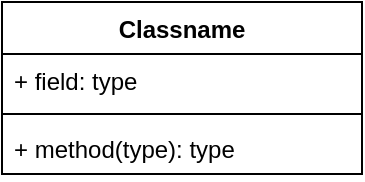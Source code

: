 <mxfile version="24.7.6">
  <diagram name="第 1 页" id="ofi5LFV93QlyN3jSPwIH">
    <mxGraphModel dx="1728" dy="922" grid="1" gridSize="10" guides="1" tooltips="1" connect="1" arrows="1" fold="1" page="1" pageScale="1" pageWidth="1169" pageHeight="1654" math="0" shadow="0">
      <root>
        <mxCell id="0" />
        <mxCell id="1" parent="0" />
        <object label="Classname" aa="aaa" bb="bb" id="3_Bow6boC3xMzY2DuLV9-1">
          <mxCell style="swimlane;fontStyle=1;align=center;verticalAlign=top;childLayout=stackLayout;horizontal=1;startSize=26;horizontalStack=0;resizeParent=1;resizeParentMax=0;resizeLast=0;collapsible=1;marginBottom=0;whiteSpace=wrap;html=1;" vertex="1" parent="1">
            <mxGeometry x="190" y="160" width="180" height="86" as="geometry">
              <mxRectangle x="230" y="240" width="100" height="30" as="alternateBounds" />
            </mxGeometry>
          </mxCell>
        </object>
        <object label="+ field: type" aa="" bb="" id="3_Bow6boC3xMzY2DuLV9-2">
          <mxCell style="text;strokeColor=none;fillColor=none;align=left;verticalAlign=top;spacingLeft=4;spacingRight=4;overflow=hidden;rotatable=0;points=[[0,0.5],[1,0.5]];portConstraint=eastwest;whiteSpace=wrap;html=1;" vertex="1" parent="3_Bow6boC3xMzY2DuLV9-1">
            <mxGeometry y="26" width="180" height="26" as="geometry" />
          </mxCell>
        </object>
        <mxCell id="3_Bow6boC3xMzY2DuLV9-3" value="" style="line;strokeWidth=1;fillColor=none;align=left;verticalAlign=middle;spacingTop=-1;spacingLeft=3;spacingRight=3;rotatable=0;labelPosition=right;points=[];portConstraint=eastwest;strokeColor=inherit;" vertex="1" parent="3_Bow6boC3xMzY2DuLV9-1">
          <mxGeometry y="52" width="180" height="8" as="geometry" />
        </mxCell>
        <mxCell id="3_Bow6boC3xMzY2DuLV9-4" value="+ method(type): type" style="text;strokeColor=none;fillColor=none;align=left;verticalAlign=top;spacingLeft=4;spacingRight=4;overflow=hidden;rotatable=0;points=[[0,0.5],[1,0.5]];portConstraint=eastwest;whiteSpace=wrap;html=1;" vertex="1" parent="3_Bow6boC3xMzY2DuLV9-1">
          <mxGeometry y="60" width="180" height="26" as="geometry" />
        </mxCell>
      </root>
    </mxGraphModel>
  </diagram>
</mxfile>
